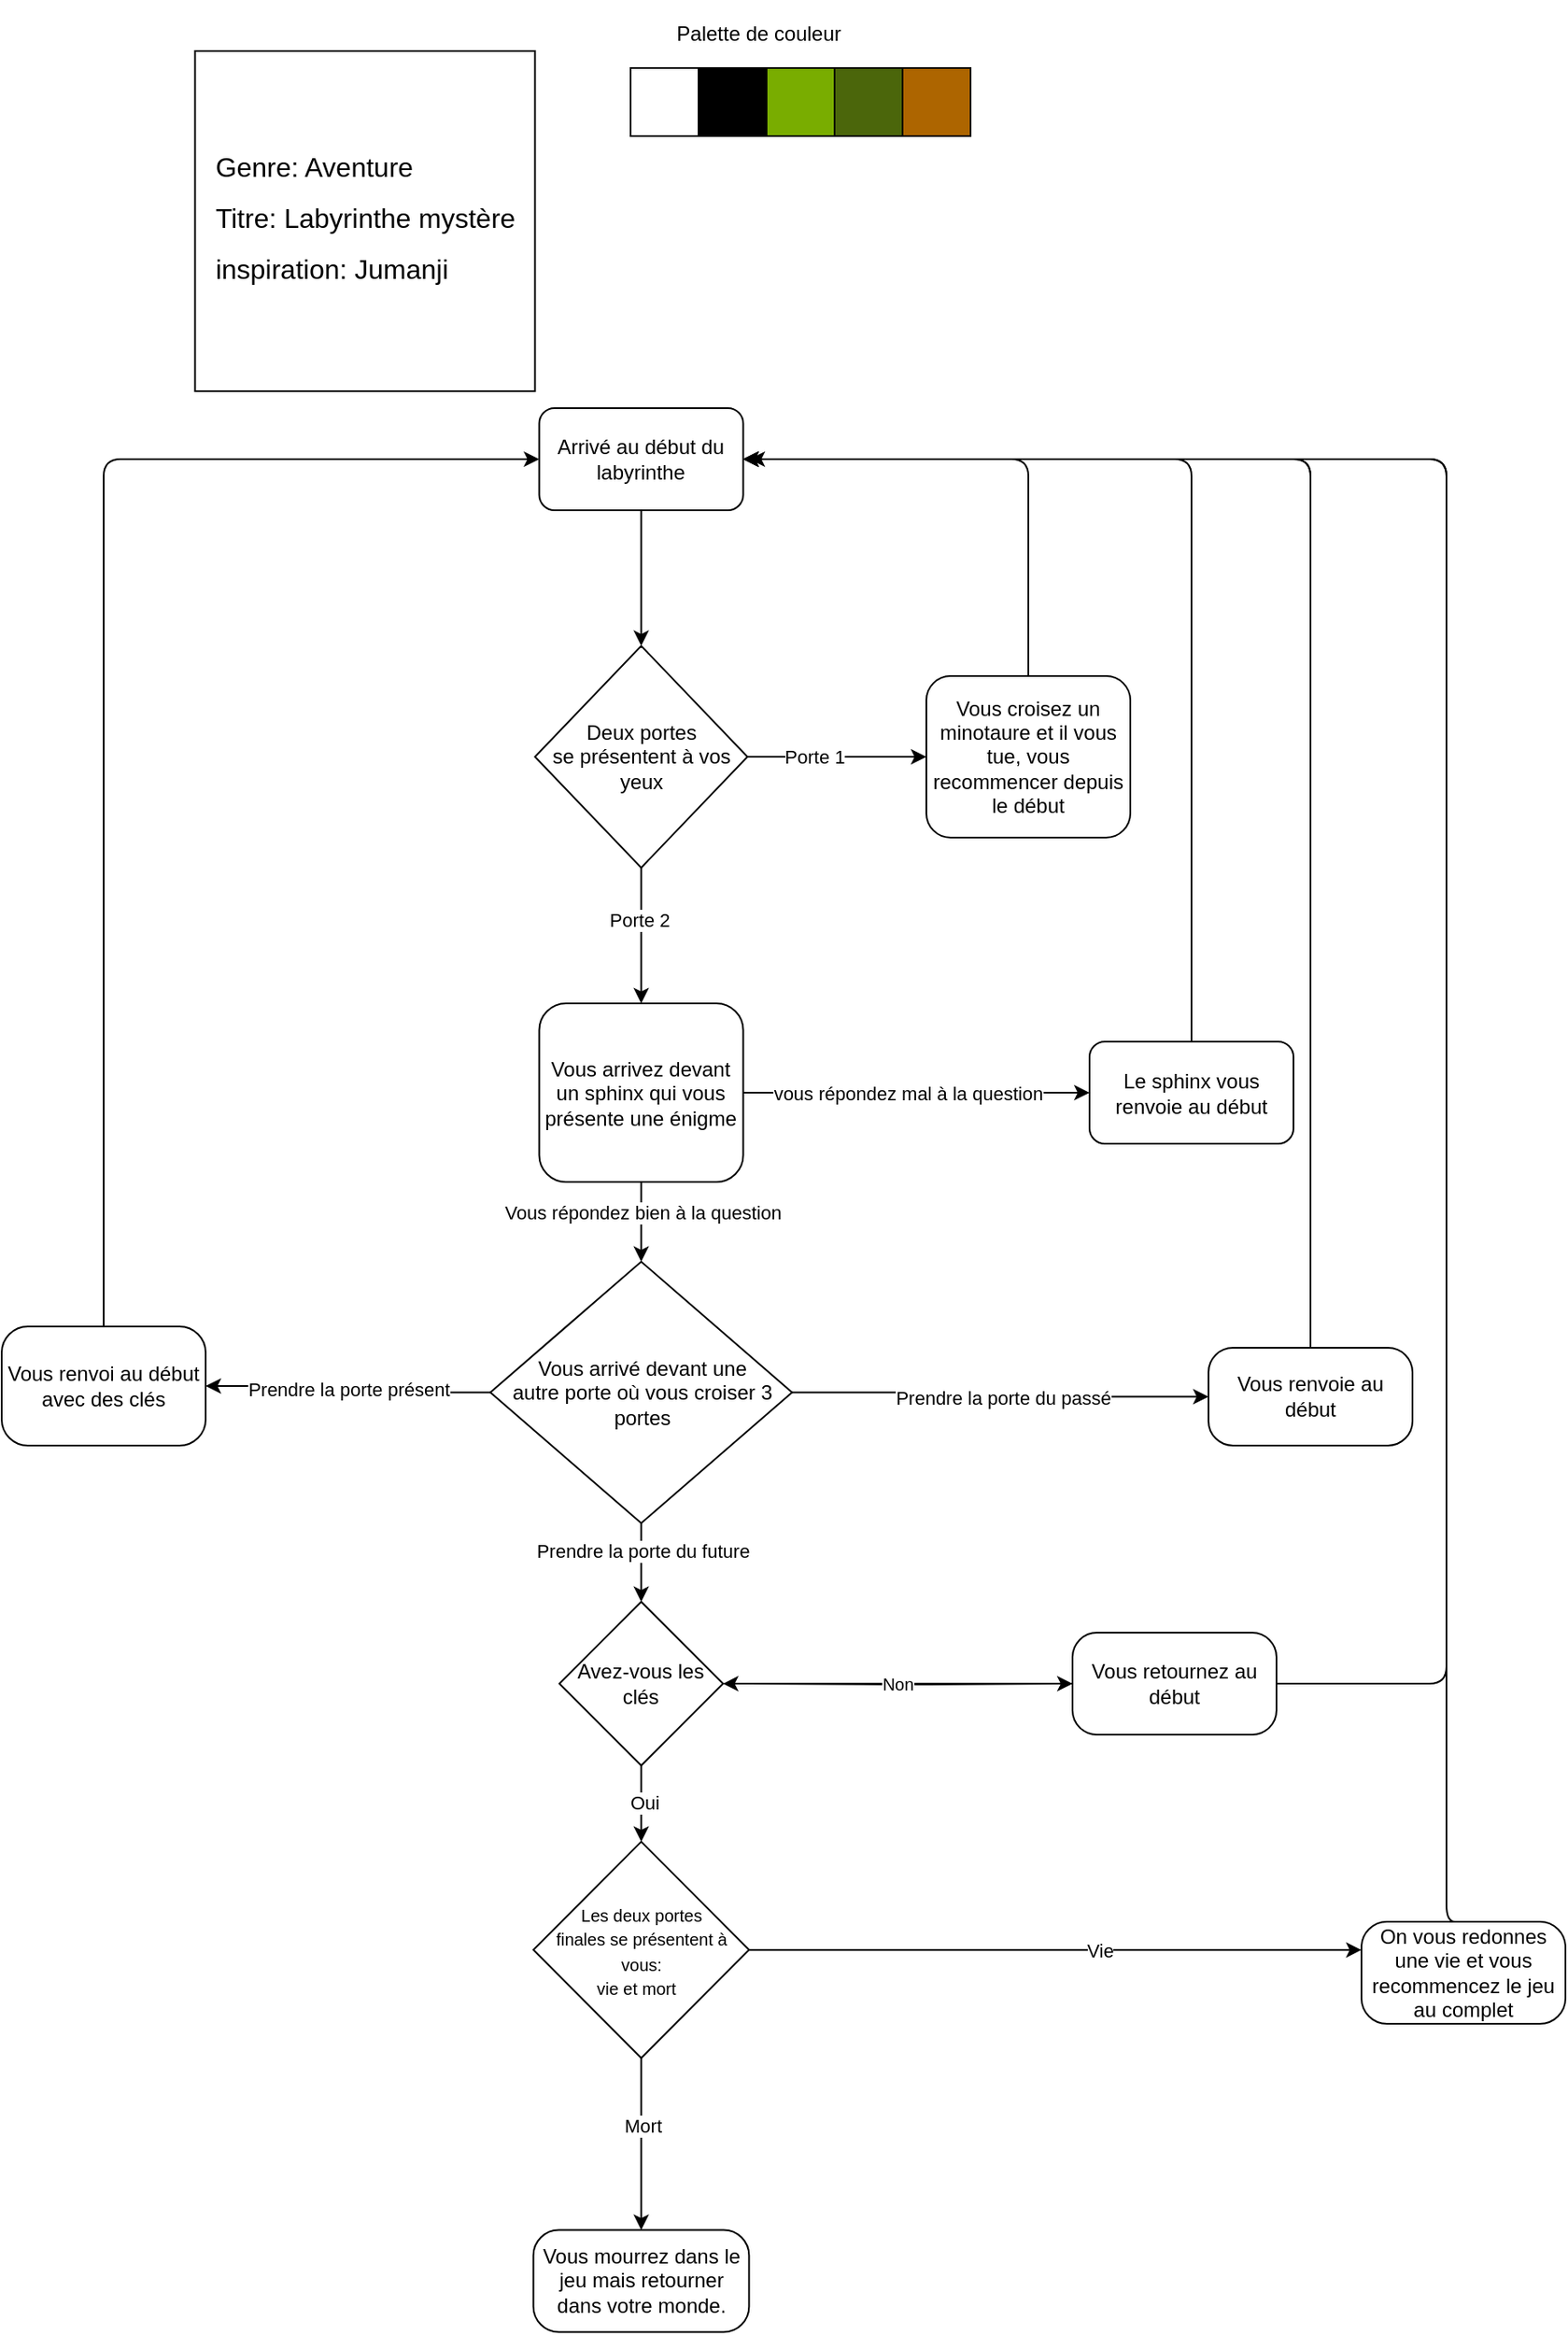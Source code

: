 <mxfile>
    <diagram id="5msmag-Izgt41DqcvuM8" name="Page-1">
        <mxGraphModel dx="2269" dy="1040" grid="1" gridSize="10" guides="1" tooltips="1" connect="1" arrows="1" fold="1" page="1" pageScale="1" pageWidth="827" pageHeight="1169" background="#FFFFFF" math="0" shadow="0">
            <root>
                <mxCell id="0"/>
                <mxCell id="1" parent="0"/>
                <mxCell id="5" style="edgeStyle=none;html=1;exitX=0.5;exitY=1;exitDx=0;exitDy=0;entryX=0.5;entryY=0;entryDx=0;entryDy=0;" parent="1" source="3" target="4" edge="1">
                    <mxGeometry relative="1" as="geometry"/>
                </mxCell>
                <mxCell id="3" value="Arrivé au début du labyrinthe" style="rounded=1;whiteSpace=wrap;html=1;" parent="1" vertex="1">
                    <mxGeometry x="186.25" y="240" width="120" height="60" as="geometry"/>
                </mxCell>
                <mxCell id="54" value="" style="edgeStyle=none;html=1;" parent="1" source="4" target="53" edge="1">
                    <mxGeometry relative="1" as="geometry"/>
                </mxCell>
                <mxCell id="59" value="Porte 1" style="edgeLabel;html=1;align=center;verticalAlign=middle;resizable=0;points=[];" parent="54" vertex="1" connectable="0">
                    <mxGeometry x="0.252" y="-1" relative="1" as="geometry">
                        <mxPoint x="-27" y="-1" as="offset"/>
                    </mxGeometry>
                </mxCell>
                <mxCell id="56" value="" style="edgeStyle=none;html=1;exitX=0.5;exitY=1;exitDx=0;exitDy=0;" parent="1" source="4" target="55" edge="1">
                    <mxGeometry relative="1" as="geometry"/>
                </mxCell>
                <mxCell id="4" value="&lt;p style=&quot;line-height: 1.2&quot;&gt;&lt;font style=&quot;font-size: 12px&quot;&gt;Deux portes se&lt;/font&gt;&lt;span&gt;&amp;nbsp;présentent à vos yeux&lt;/span&gt;&lt;/p&gt;" style="rhombus;whiteSpace=wrap;html=1;align=center;spacing=2;verticalAlign=middle;horizontal=1;" parent="1" vertex="1">
                    <mxGeometry x="183.75" y="379.79" width="125" height="130.43" as="geometry"/>
                </mxCell>
                <mxCell id="32" value="&lt;p style=&quot;line-height: 1&quot;&gt;&lt;/p&gt;&lt;h1 style=&quot;text-align: left ; font-size: 16px&quot;&gt;&lt;br&gt;&lt;/h1&gt;&lt;p style=&quot;text-align: left ; font-size: 16px&quot;&gt;&lt;br&gt;&lt;/p&gt;&lt;p&gt;&lt;/p&gt;" style="text;html=1;strokeColor=none;fillColor=none;spacing=5;spacingTop=-20;whiteSpace=wrap;overflow=hidden;rounded=0;horizontal=1;verticalAlign=top;labelPosition=center;verticalLabelPosition=middle;align=center;spacingLeft=0;spacingRight=80;" parent="1" vertex="1">
                    <mxGeometry x="5" y="10" width="205" height="220" as="geometry"/>
                </mxCell>
                <mxCell id="73" style="html=1;exitX=0.5;exitY=0;exitDx=0;exitDy=0;entryX=1;entryY=0.5;entryDx=0;entryDy=0;edgeStyle=orthogonalEdgeStyle;elbow=vertical;" parent="1" source="53" target="3" edge="1">
                    <mxGeometry relative="1" as="geometry"/>
                </mxCell>
                <mxCell id="53" value="Vous croisez un minotaure et il vous tue, vous recommencer depuis le début" style="rounded=1;whiteSpace=wrap;html=1;" parent="1" vertex="1">
                    <mxGeometry x="414" y="397.5" width="120" height="95" as="geometry"/>
                </mxCell>
                <mxCell id="64" value="" style="edgeStyle=none;html=1;exitX=0.5;exitY=1;exitDx=0;exitDy=0;entryX=0.5;entryY=0;entryDx=0;entryDy=0;" parent="1" source="55" target="63" edge="1">
                    <mxGeometry relative="1" as="geometry">
                        <Array as="points"/>
                    </mxGeometry>
                </mxCell>
                <mxCell id="80" value="Vous répondez bien à la question" style="edgeLabel;html=1;align=center;verticalAlign=middle;resizable=0;points=[];" parent="64" vertex="1" connectable="0">
                    <mxGeometry x="-0.242" relative="1" as="geometry">
                        <mxPoint as="offset"/>
                    </mxGeometry>
                </mxCell>
                <mxCell id="75" value="" style="html=1;elbow=vertical;entryX=0;entryY=0.5;entryDx=0;entryDy=0;exitX=1;exitY=0.5;exitDx=0;exitDy=0;" parent="1" source="55" target="74" edge="1">
                    <mxGeometry relative="1" as="geometry">
                        <mxPoint x="306.25" y="644.978" as="sourcePoint"/>
                        <mxPoint x="540" y="640.022" as="targetPoint"/>
                    </mxGeometry>
                </mxCell>
                <mxCell id="78" value="vous répondez mal à la question" style="edgeLabel;html=1;align=center;verticalAlign=middle;resizable=0;points=[];" parent="75" vertex="1" connectable="0">
                    <mxGeometry x="-0.215" y="-2" relative="1" as="geometry">
                        <mxPoint x="16" y="-2" as="offset"/>
                    </mxGeometry>
                </mxCell>
                <mxCell id="55" value="Vous arrivez devant un sphinx qui vous présente une énigme" style="rounded=1;whiteSpace=wrap;html=1;" parent="1" vertex="1">
                    <mxGeometry x="186.25" y="590" width="120" height="105" as="geometry"/>
                </mxCell>
                <mxCell id="60" value="Porte 2" style="edgeLabel;html=1;align=center;verticalAlign=middle;resizable=0;points=[];" parent="1" vertex="1" connectable="0">
                    <mxGeometry x="240" y="520" as="geometry">
                        <mxPoint x="5" y="21" as="offset"/>
                    </mxGeometry>
                </mxCell>
                <mxCell id="66" value="" style="edgeStyle=none;html=1;exitX=0.5;exitY=1;exitDx=0;exitDy=0;entryX=0.5;entryY=0;entryDx=0;entryDy=0;" parent="1" source="63" edge="1" target="105">
                    <mxGeometry relative="1" as="geometry">
                        <mxPoint x="250" y="960" as="targetPoint"/>
                    </mxGeometry>
                </mxCell>
                <mxCell id="90" value="Prendre la porte du future" style="edgeLabel;html=1;align=center;verticalAlign=middle;resizable=0;points=[];" parent="66" vertex="1" connectable="0">
                    <mxGeometry x="-0.29" relative="1" as="geometry">
                        <mxPoint as="offset"/>
                    </mxGeometry>
                </mxCell>
                <mxCell id="85" value="" style="edgeStyle=orthogonalEdgeStyle;html=1;elbow=vertical;" parent="1" source="63" target="84" edge="1">
                    <mxGeometry relative="1" as="geometry"/>
                </mxCell>
                <mxCell id="89" value="Prendre la porte du passé" style="edgeLabel;html=1;align=center;verticalAlign=middle;resizable=0;points=[];" parent="85" vertex="1" connectable="0">
                    <mxGeometry x="0.083" y="-3" relative="1" as="geometry">
                        <mxPoint x="-8" y="-3" as="offset"/>
                    </mxGeometry>
                </mxCell>
                <mxCell id="87" value="Prendre la porte présent" style="edgeStyle=orthogonalEdgeStyle;html=1;elbow=vertical;" parent="1" source="63" target="86" edge="1">
                    <mxGeometry relative="1" as="geometry"/>
                </mxCell>
                <mxCell id="63" value="Vous arrivé devant une &lt;br&gt;autre porte où&amp;nbsp;vous croiser 3 portes" style="rhombus;whiteSpace=wrap;html=1;rounded=1;arcSize=0;horizontal=1;verticalAlign=middle;labelPosition=center;verticalLabelPosition=middle;align=center;" parent="1" vertex="1">
                    <mxGeometry x="157.5" y="741.88" width="177.5" height="153.75" as="geometry"/>
                </mxCell>
                <mxCell id="68" value="" style="edgeStyle=none;html=1;exitX=0.5;exitY=1;exitDx=0;exitDy=0;entryX=0.5;entryY=0;entryDx=0;entryDy=0;" parent="1" target="67" edge="1" source="105">
                    <mxGeometry relative="1" as="geometry">
                        <mxPoint x="244.385" y="1038.13" as="sourcePoint"/>
                        <mxPoint x="248.13" y="1100" as="targetPoint"/>
                        <Array as="points"/>
                    </mxGeometry>
                </mxCell>
                <mxCell id="91" value="Oui" style="edgeLabel;html=1;align=center;verticalAlign=middle;resizable=0;points=[];" parent="68" vertex="1" connectable="0">
                    <mxGeometry x="-0.3" y="3" relative="1" as="geometry">
                        <mxPoint x="-2" y="6" as="offset"/>
                    </mxGeometry>
                </mxCell>
                <mxCell id="93" value="" style="edgeStyle=orthogonalEdgeStyle;html=1;elbow=vertical;" parent="1" target="92" edge="1">
                    <mxGeometry relative="1" as="geometry">
                        <mxPoint x="310" y="990" as="sourcePoint"/>
                    </mxGeometry>
                </mxCell>
                <mxCell id="70" value="" style="edgeStyle=none;html=1;exitX=0.5;exitY=1;exitDx=0;exitDy=0;entryX=0.5;entryY=0;entryDx=0;entryDy=0;" parent="1" source="67" edge="1" target="109">
                    <mxGeometry relative="1" as="geometry">
                        <mxPoint x="250" y="1278" as="targetPoint"/>
                    </mxGeometry>
                </mxCell>
                <mxCell id="108" value="Mort" style="edgeLabel;html=1;align=center;verticalAlign=middle;resizable=0;points=[];" parent="70" vertex="1" connectable="0">
                    <mxGeometry x="-0.586" relative="1" as="geometry">
                        <mxPoint y="19" as="offset"/>
                    </mxGeometry>
                </mxCell>
                <mxCell id="99" value="" style="edgeStyle=orthogonalEdgeStyle;html=1;elbow=vertical;" parent="1" source="67" target="98" edge="1">
                    <mxGeometry relative="1" as="geometry">
                        <Array as="points">
                            <mxPoint x="360" y="1147"/>
                            <mxPoint x="360" y="1147"/>
                        </Array>
                    </mxGeometry>
                </mxCell>
                <mxCell id="107" value="Vie" style="edgeLabel;html=1;align=center;verticalAlign=middle;resizable=0;points=[];" parent="99" vertex="1" connectable="0">
                    <mxGeometry x="0.234" y="-1" relative="1" as="geometry">
                        <mxPoint x="-16" y="-1" as="offset"/>
                    </mxGeometry>
                </mxCell>
                <mxCell id="67" value="&lt;font style=&quot;font-size: 10px&quot;&gt;Les deux portes &lt;br&gt;finales se présentent à vous:&lt;br&gt;vie et mort&amp;nbsp;&lt;/font&gt;&amp;nbsp;" style="rhombus;whiteSpace=wrap;html=1;rounded=1;arcSize=0;" parent="1" vertex="1">
                    <mxGeometry x="182.81" y="1082.95" width="126.89" height="127.17" as="geometry"/>
                </mxCell>
                <mxCell id="88" style="edgeStyle=orthogonalEdgeStyle;html=1;exitX=0.5;exitY=0;exitDx=0;exitDy=0;entryX=1;entryY=0.5;entryDx=0;entryDy=0;elbow=vertical;" parent="1" source="74" target="3" edge="1">
                    <mxGeometry relative="1" as="geometry"/>
                </mxCell>
                <mxCell id="74" value="Le sphinx vous renvoie au début" style="whiteSpace=wrap;html=1;rounded=1;" parent="1" vertex="1">
                    <mxGeometry x="510" y="612.5" width="120" height="60" as="geometry"/>
                </mxCell>
                <mxCell id="139" style="edgeStyle=orthogonalEdgeStyle;html=1;exitX=0.5;exitY=0;exitDx=0;exitDy=0;entryX=1;entryY=0.5;entryDx=0;entryDy=0;fontSize=10;" edge="1" parent="1" source="84" target="3">
                    <mxGeometry relative="1" as="geometry"/>
                </mxCell>
                <mxCell id="138" style="html=1;exitX=0.5;exitY=0;exitDx=0;exitDy=0;entryX=0;entryY=0.5;entryDx=0;entryDy=0;fontSize=10;edgeStyle=orthogonalEdgeStyle;" edge="1" parent="1" source="86" target="3">
                    <mxGeometry relative="1" as="geometry"/>
                </mxCell>
                <mxCell id="86" value="Vous renvoi au début avec des clés" style="rounded=1;whiteSpace=wrap;html=1;arcSize=22;" parent="1" vertex="1">
                    <mxGeometry x="-130" y="780" width="120" height="70" as="geometry"/>
                </mxCell>
                <mxCell id="106" value="" style="edgeStyle=orthogonalEdgeStyle;html=1;elbow=vertical;" parent="1" source="92" target="105" edge="1">
                    <mxGeometry relative="1" as="geometry"/>
                </mxCell>
                <mxCell id="137" value="Non" style="edgeLabel;html=1;align=center;verticalAlign=middle;resizable=0;points=[];fontSize=10;" vertex="1" connectable="0" parent="106">
                    <mxGeometry x="-0.036" y="1" relative="1" as="geometry">
                        <mxPoint x="-4" y="-1" as="offset"/>
                    </mxGeometry>
                </mxCell>
                <mxCell id="140" style="edgeStyle=orthogonalEdgeStyle;html=1;exitX=0.5;exitY=0;exitDx=0;exitDy=0;entryX=1;entryY=0.5;entryDx=0;entryDy=0;fontSize=10;startArrow=none;" edge="1" parent="1" source="84" target="3">
                    <mxGeometry relative="1" as="geometry"/>
                </mxCell>
                <mxCell id="143" style="edgeStyle=orthogonalEdgeStyle;html=1;exitX=1;exitY=0.5;exitDx=0;exitDy=0;entryX=1;entryY=0.5;entryDx=0;entryDy=0;fontSize=10;" edge="1" parent="1" source="92" target="3">
                    <mxGeometry relative="1" as="geometry">
                        <Array as="points">
                            <mxPoint x="720" y="990"/>
                            <mxPoint x="720" y="270"/>
                        </Array>
                    </mxGeometry>
                </mxCell>
                <mxCell id="92" value="Vous retournez au début" style="whiteSpace=wrap;html=1;rounded=1;arcSize=24;" parent="1" vertex="1">
                    <mxGeometry x="500" y="960.01" width="120" height="60" as="geometry"/>
                </mxCell>
                <mxCell id="141" style="edgeStyle=orthogonalEdgeStyle;html=1;exitX=0.5;exitY=0;exitDx=0;exitDy=0;fontSize=10;" edge="1" parent="1" source="98">
                    <mxGeometry relative="1" as="geometry">
                        <mxPoint x="310" y="270" as="targetPoint"/>
                        <Array as="points">
                            <mxPoint x="720" y="270"/>
                        </Array>
                    </mxGeometry>
                </mxCell>
                <mxCell id="98" value="On vous redonnes une vie et vous recommencez le jeu au complet" style="rounded=1;whiteSpace=wrap;html=1;arcSize=25;" parent="1" vertex="1">
                    <mxGeometry x="670" y="1130" width="120" height="60" as="geometry"/>
                </mxCell>
                <mxCell id="105" value="Avez-vous les clés" style="rhombus;whiteSpace=wrap;html=1;rounded=1;arcSize=0;" parent="1" vertex="1">
                    <mxGeometry x="198.13" y="941.88" width="96.25" height="96.25" as="geometry"/>
                </mxCell>
                <mxCell id="109" value="Vous mourrez dans le jeu mais retourner dans votre monde." style="whiteSpace=wrap;html=1;rounded=1;arcSize=25;" parent="1" vertex="1">
                    <mxGeometry x="182.81" y="1311.25" width="126.89" height="60" as="geometry"/>
                </mxCell>
                <mxCell id="124" value="Palette de couleur" style="text;html=1;align=center;verticalAlign=middle;resizable=0;points=[];autosize=1;strokeColor=none;fillColor=none;" parent="1" vertex="1">
                    <mxGeometry x="260" y="10" width="110" height="20" as="geometry"/>
                </mxCell>
                <mxCell id="127" value="" style="rounded=1;whiteSpace=wrap;html=1;labelBackgroundColor=#FFFFFF;fontColor=none;strokeColor=default;strokeWidth=1;fillColor=#000000;gradientColor=none;gradientDirection=west;arcSize=0;" parent="1" vertex="1">
                    <mxGeometry x="280" y="40" width="40" height="40" as="geometry"/>
                </mxCell>
                <mxCell id="128" value="" style="rounded=1;whiteSpace=wrap;html=1;labelBackgroundColor=#FFFFFF;fontColor=none;strokeColor=default;strokeWidth=1;fillColor=#79AD00;gradientColor=none;gradientDirection=west;arcSize=0;" parent="1" vertex="1">
                    <mxGeometry x="320" y="40" width="40" height="40" as="geometry"/>
                </mxCell>
                <mxCell id="129" value="" style="rounded=1;whiteSpace=wrap;html=1;labelBackgroundColor=#FFFFFF;fontColor=none;strokeColor=default;strokeWidth=1;fillColor=#4B660B;gradientColor=none;gradientDirection=west;arcSize=0;" parent="1" vertex="1">
                    <mxGeometry x="360" y="40" width="40" height="40" as="geometry"/>
                </mxCell>
                <mxCell id="131" value="" style="rounded=1;whiteSpace=wrap;html=1;labelBackgroundColor=#FFFFFF;fontColor=none;strokeColor=default;strokeWidth=1;fillColor=#AD6500;gradientColor=none;gradientDirection=west;arcSize=0;" parent="1" vertex="1">
                    <mxGeometry x="400" y="40" width="40" height="40" as="geometry"/>
                </mxCell>
                <mxCell id="132" value="" style="rounded=1;whiteSpace=wrap;html=1;labelBackgroundColor=#FFFFFF;fontColor=none;strokeColor=default;strokeWidth=1;fillColor=#FFFFFF;gradientColor=none;gradientDirection=west;arcSize=0;" parent="1" vertex="1">
                    <mxGeometry x="240" y="40" width="40" height="40" as="geometry"/>
                </mxCell>
                <mxCell id="133" value="&lt;h1 style=&quot;text-align: left ; font-size: 16px&quot;&gt;&lt;font style=&quot;font-weight: normal&quot; color=&quot;#000000&quot;&gt;Genre: Aventure&lt;/font&gt;&lt;/h1&gt;&lt;h1 style=&quot;text-align: left ; font-size: 16px&quot;&gt;&lt;span style=&quot;font-weight: normal&quot;&gt;&lt;font color=&quot;#000000&quot;&gt;Titre: Labyrinthe mystère&lt;/font&gt;&lt;/span&gt;&lt;/h1&gt;&lt;div style=&quot;text-align: left ; font-size: 16px&quot;&gt;&lt;font color=&quot;#000000&quot;&gt;inspiration: Jumanji&lt;/font&gt;&lt;/div&gt;&lt;div&gt;&lt;br&gt;&lt;/div&gt;" style="whiteSpace=wrap;html=1;aspect=fixed;fontColor=#FFFFFF;" parent="1" vertex="1">
                    <mxGeometry x="-16.25" y="30" width="200" height="200" as="geometry"/>
                </mxCell>
                <mxCell id="84" value="Vous renvoie au début" style="rounded=1;whiteSpace=wrap;html=1;arcSize=25;" parent="1" vertex="1">
                    <mxGeometry x="580" y="792.5" width="120" height="57.5" as="geometry"/>
                </mxCell>
            </root>
        </mxGraphModel>
    </diagram>
</mxfile>